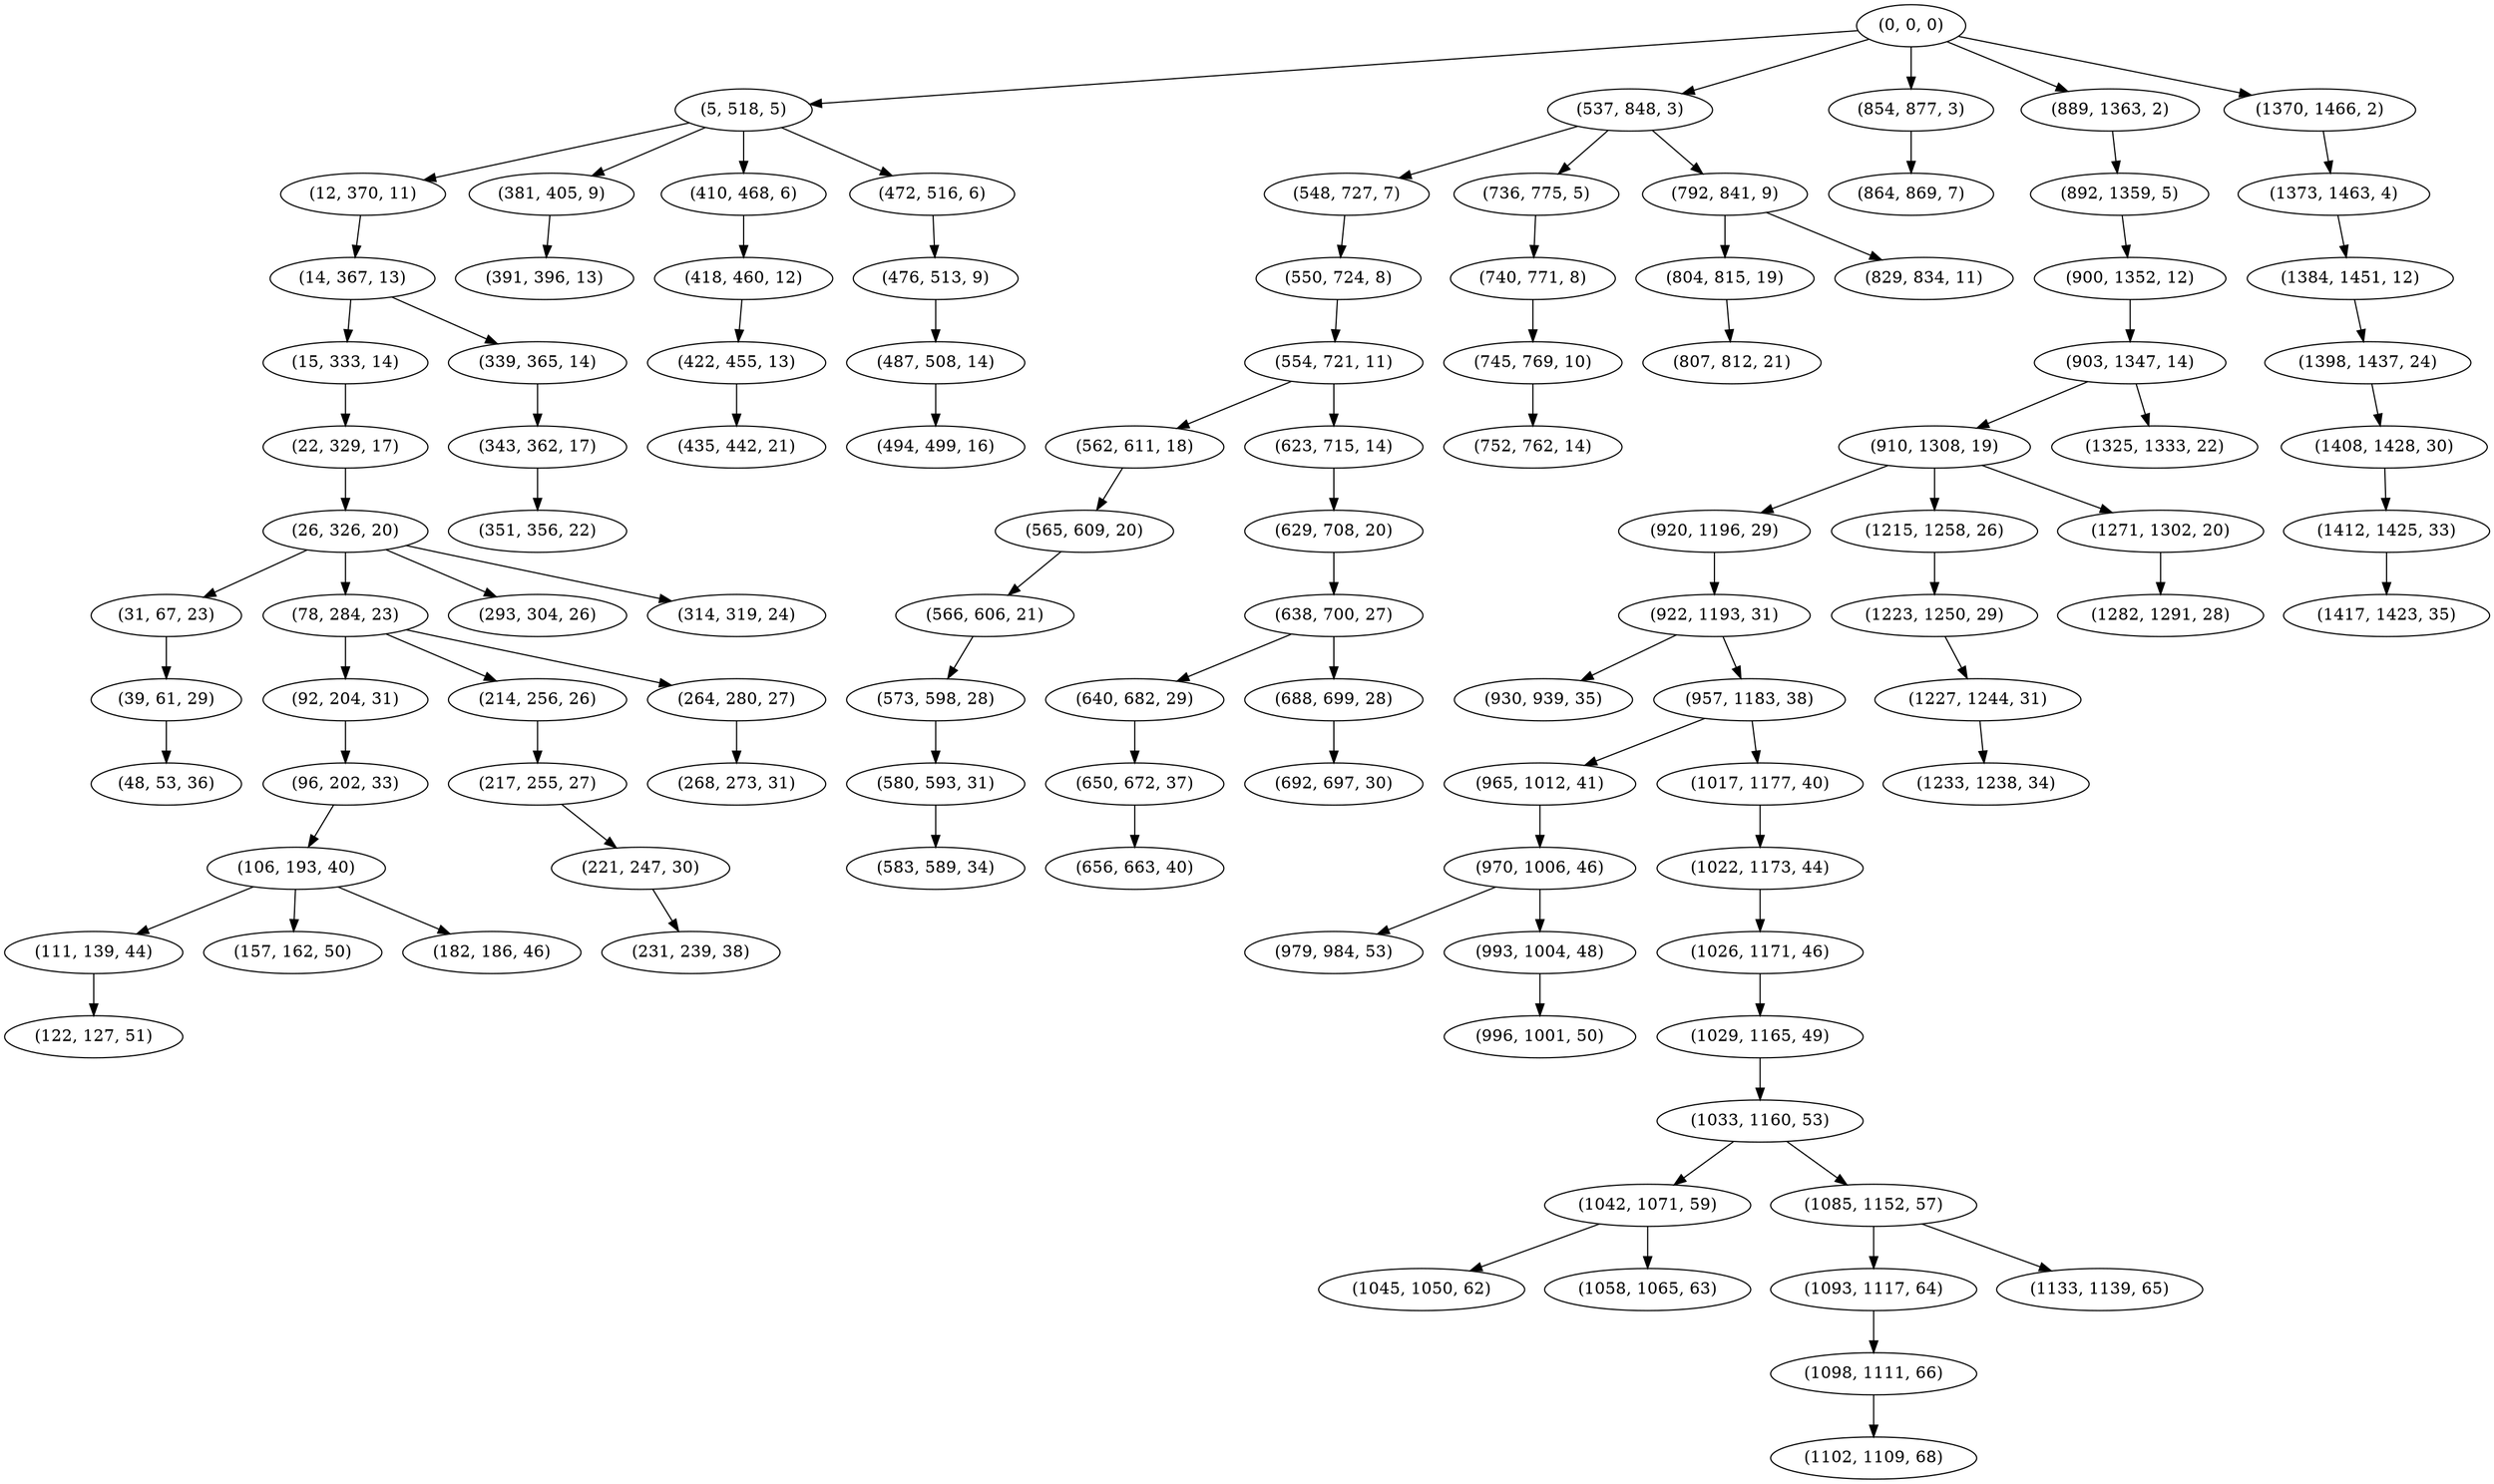 digraph tree {
    "(0, 0, 0)";
    "(5, 518, 5)";
    "(12, 370, 11)";
    "(14, 367, 13)";
    "(15, 333, 14)";
    "(22, 329, 17)";
    "(26, 326, 20)";
    "(31, 67, 23)";
    "(39, 61, 29)";
    "(48, 53, 36)";
    "(78, 284, 23)";
    "(92, 204, 31)";
    "(96, 202, 33)";
    "(106, 193, 40)";
    "(111, 139, 44)";
    "(122, 127, 51)";
    "(157, 162, 50)";
    "(182, 186, 46)";
    "(214, 256, 26)";
    "(217, 255, 27)";
    "(221, 247, 30)";
    "(231, 239, 38)";
    "(264, 280, 27)";
    "(268, 273, 31)";
    "(293, 304, 26)";
    "(314, 319, 24)";
    "(339, 365, 14)";
    "(343, 362, 17)";
    "(351, 356, 22)";
    "(381, 405, 9)";
    "(391, 396, 13)";
    "(410, 468, 6)";
    "(418, 460, 12)";
    "(422, 455, 13)";
    "(435, 442, 21)";
    "(472, 516, 6)";
    "(476, 513, 9)";
    "(487, 508, 14)";
    "(494, 499, 16)";
    "(537, 848, 3)";
    "(548, 727, 7)";
    "(550, 724, 8)";
    "(554, 721, 11)";
    "(562, 611, 18)";
    "(565, 609, 20)";
    "(566, 606, 21)";
    "(573, 598, 28)";
    "(580, 593, 31)";
    "(583, 589, 34)";
    "(623, 715, 14)";
    "(629, 708, 20)";
    "(638, 700, 27)";
    "(640, 682, 29)";
    "(650, 672, 37)";
    "(656, 663, 40)";
    "(688, 699, 28)";
    "(692, 697, 30)";
    "(736, 775, 5)";
    "(740, 771, 8)";
    "(745, 769, 10)";
    "(752, 762, 14)";
    "(792, 841, 9)";
    "(804, 815, 19)";
    "(807, 812, 21)";
    "(829, 834, 11)";
    "(854, 877, 3)";
    "(864, 869, 7)";
    "(889, 1363, 2)";
    "(892, 1359, 5)";
    "(900, 1352, 12)";
    "(903, 1347, 14)";
    "(910, 1308, 19)";
    "(920, 1196, 29)";
    "(922, 1193, 31)";
    "(930, 939, 35)";
    "(957, 1183, 38)";
    "(965, 1012, 41)";
    "(970, 1006, 46)";
    "(979, 984, 53)";
    "(993, 1004, 48)";
    "(996, 1001, 50)";
    "(1017, 1177, 40)";
    "(1022, 1173, 44)";
    "(1026, 1171, 46)";
    "(1029, 1165, 49)";
    "(1033, 1160, 53)";
    "(1042, 1071, 59)";
    "(1045, 1050, 62)";
    "(1058, 1065, 63)";
    "(1085, 1152, 57)";
    "(1093, 1117, 64)";
    "(1098, 1111, 66)";
    "(1102, 1109, 68)";
    "(1133, 1139, 65)";
    "(1215, 1258, 26)";
    "(1223, 1250, 29)";
    "(1227, 1244, 31)";
    "(1233, 1238, 34)";
    "(1271, 1302, 20)";
    "(1282, 1291, 28)";
    "(1325, 1333, 22)";
    "(1370, 1466, 2)";
    "(1373, 1463, 4)";
    "(1384, 1451, 12)";
    "(1398, 1437, 24)";
    "(1408, 1428, 30)";
    "(1412, 1425, 33)";
    "(1417, 1423, 35)";
    "(0, 0, 0)" -> "(5, 518, 5)";
    "(0, 0, 0)" -> "(537, 848, 3)";
    "(0, 0, 0)" -> "(854, 877, 3)";
    "(0, 0, 0)" -> "(889, 1363, 2)";
    "(0, 0, 0)" -> "(1370, 1466, 2)";
    "(5, 518, 5)" -> "(12, 370, 11)";
    "(5, 518, 5)" -> "(381, 405, 9)";
    "(5, 518, 5)" -> "(410, 468, 6)";
    "(5, 518, 5)" -> "(472, 516, 6)";
    "(12, 370, 11)" -> "(14, 367, 13)";
    "(14, 367, 13)" -> "(15, 333, 14)";
    "(14, 367, 13)" -> "(339, 365, 14)";
    "(15, 333, 14)" -> "(22, 329, 17)";
    "(22, 329, 17)" -> "(26, 326, 20)";
    "(26, 326, 20)" -> "(31, 67, 23)";
    "(26, 326, 20)" -> "(78, 284, 23)";
    "(26, 326, 20)" -> "(293, 304, 26)";
    "(26, 326, 20)" -> "(314, 319, 24)";
    "(31, 67, 23)" -> "(39, 61, 29)";
    "(39, 61, 29)" -> "(48, 53, 36)";
    "(78, 284, 23)" -> "(92, 204, 31)";
    "(78, 284, 23)" -> "(214, 256, 26)";
    "(78, 284, 23)" -> "(264, 280, 27)";
    "(92, 204, 31)" -> "(96, 202, 33)";
    "(96, 202, 33)" -> "(106, 193, 40)";
    "(106, 193, 40)" -> "(111, 139, 44)";
    "(106, 193, 40)" -> "(157, 162, 50)";
    "(106, 193, 40)" -> "(182, 186, 46)";
    "(111, 139, 44)" -> "(122, 127, 51)";
    "(214, 256, 26)" -> "(217, 255, 27)";
    "(217, 255, 27)" -> "(221, 247, 30)";
    "(221, 247, 30)" -> "(231, 239, 38)";
    "(264, 280, 27)" -> "(268, 273, 31)";
    "(339, 365, 14)" -> "(343, 362, 17)";
    "(343, 362, 17)" -> "(351, 356, 22)";
    "(381, 405, 9)" -> "(391, 396, 13)";
    "(410, 468, 6)" -> "(418, 460, 12)";
    "(418, 460, 12)" -> "(422, 455, 13)";
    "(422, 455, 13)" -> "(435, 442, 21)";
    "(472, 516, 6)" -> "(476, 513, 9)";
    "(476, 513, 9)" -> "(487, 508, 14)";
    "(487, 508, 14)" -> "(494, 499, 16)";
    "(537, 848, 3)" -> "(548, 727, 7)";
    "(537, 848, 3)" -> "(736, 775, 5)";
    "(537, 848, 3)" -> "(792, 841, 9)";
    "(548, 727, 7)" -> "(550, 724, 8)";
    "(550, 724, 8)" -> "(554, 721, 11)";
    "(554, 721, 11)" -> "(562, 611, 18)";
    "(554, 721, 11)" -> "(623, 715, 14)";
    "(562, 611, 18)" -> "(565, 609, 20)";
    "(565, 609, 20)" -> "(566, 606, 21)";
    "(566, 606, 21)" -> "(573, 598, 28)";
    "(573, 598, 28)" -> "(580, 593, 31)";
    "(580, 593, 31)" -> "(583, 589, 34)";
    "(623, 715, 14)" -> "(629, 708, 20)";
    "(629, 708, 20)" -> "(638, 700, 27)";
    "(638, 700, 27)" -> "(640, 682, 29)";
    "(638, 700, 27)" -> "(688, 699, 28)";
    "(640, 682, 29)" -> "(650, 672, 37)";
    "(650, 672, 37)" -> "(656, 663, 40)";
    "(688, 699, 28)" -> "(692, 697, 30)";
    "(736, 775, 5)" -> "(740, 771, 8)";
    "(740, 771, 8)" -> "(745, 769, 10)";
    "(745, 769, 10)" -> "(752, 762, 14)";
    "(792, 841, 9)" -> "(804, 815, 19)";
    "(792, 841, 9)" -> "(829, 834, 11)";
    "(804, 815, 19)" -> "(807, 812, 21)";
    "(854, 877, 3)" -> "(864, 869, 7)";
    "(889, 1363, 2)" -> "(892, 1359, 5)";
    "(892, 1359, 5)" -> "(900, 1352, 12)";
    "(900, 1352, 12)" -> "(903, 1347, 14)";
    "(903, 1347, 14)" -> "(910, 1308, 19)";
    "(903, 1347, 14)" -> "(1325, 1333, 22)";
    "(910, 1308, 19)" -> "(920, 1196, 29)";
    "(910, 1308, 19)" -> "(1215, 1258, 26)";
    "(910, 1308, 19)" -> "(1271, 1302, 20)";
    "(920, 1196, 29)" -> "(922, 1193, 31)";
    "(922, 1193, 31)" -> "(930, 939, 35)";
    "(922, 1193, 31)" -> "(957, 1183, 38)";
    "(957, 1183, 38)" -> "(965, 1012, 41)";
    "(957, 1183, 38)" -> "(1017, 1177, 40)";
    "(965, 1012, 41)" -> "(970, 1006, 46)";
    "(970, 1006, 46)" -> "(979, 984, 53)";
    "(970, 1006, 46)" -> "(993, 1004, 48)";
    "(993, 1004, 48)" -> "(996, 1001, 50)";
    "(1017, 1177, 40)" -> "(1022, 1173, 44)";
    "(1022, 1173, 44)" -> "(1026, 1171, 46)";
    "(1026, 1171, 46)" -> "(1029, 1165, 49)";
    "(1029, 1165, 49)" -> "(1033, 1160, 53)";
    "(1033, 1160, 53)" -> "(1042, 1071, 59)";
    "(1033, 1160, 53)" -> "(1085, 1152, 57)";
    "(1042, 1071, 59)" -> "(1045, 1050, 62)";
    "(1042, 1071, 59)" -> "(1058, 1065, 63)";
    "(1085, 1152, 57)" -> "(1093, 1117, 64)";
    "(1085, 1152, 57)" -> "(1133, 1139, 65)";
    "(1093, 1117, 64)" -> "(1098, 1111, 66)";
    "(1098, 1111, 66)" -> "(1102, 1109, 68)";
    "(1215, 1258, 26)" -> "(1223, 1250, 29)";
    "(1223, 1250, 29)" -> "(1227, 1244, 31)";
    "(1227, 1244, 31)" -> "(1233, 1238, 34)";
    "(1271, 1302, 20)" -> "(1282, 1291, 28)";
    "(1370, 1466, 2)" -> "(1373, 1463, 4)";
    "(1373, 1463, 4)" -> "(1384, 1451, 12)";
    "(1384, 1451, 12)" -> "(1398, 1437, 24)";
    "(1398, 1437, 24)" -> "(1408, 1428, 30)";
    "(1408, 1428, 30)" -> "(1412, 1425, 33)";
    "(1412, 1425, 33)" -> "(1417, 1423, 35)";
}
